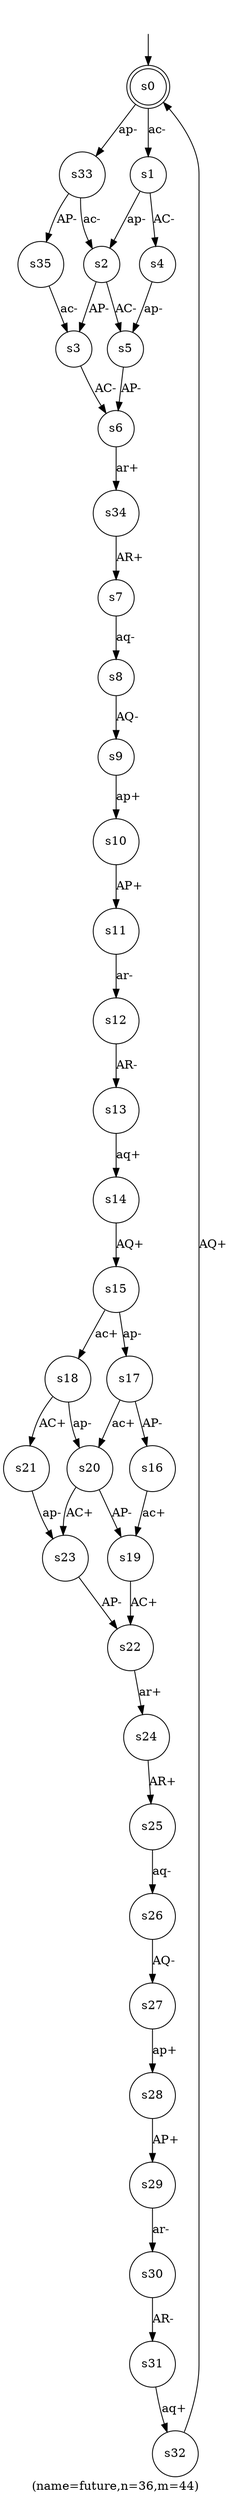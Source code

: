digraph future{
	label="(name=future,n=36,m=44)";
	_nil [style = "invis"];
	node [shape = doublecircle]; s0;
	node [shape = circle];
	_nil -> s0;
	s32->s0[label="AQ+"];
	s14->s15[label="AQ+"];
	s30->s31[label="AR-"];
	s12->s13[label="AR-"];
	s29->s30[label="ar-"];
	s11->s12[label="ar-"];
	s34->s7[label="AR+"];
	s24->s25[label="AR+"];
	s33->s2[label="ac-"];
	s35->s3[label="ac-"];
	s0->s1[label="ac-"];
	s33->s35[label="AP-"];
	s23->s22[label="AP-"];
	s17->s16[label="AP-"];
	s5->s6[label="AP-"];
	s20->s19[label="AP-"];
	s2->s3[label="AP-"];
	s31->s32[label="aq+"];
	s13->s14[label="aq+"];
	s16->s19[label="ac+"];
	s17->s20[label="ac+"];
	s15->s18[label="ac+"];
	s8->s9[label="AQ-"];
	s26->s27[label="AQ-"];
	s3->s6[label="AC-"];
	s2->s5[label="AC-"];
	s1->s4[label="AC-"];
	s9->s10[label="ap+"];
	s27->s28[label="ap+"];
	s21->s23[label="ap-"];
	s4->s5[label="ap-"];
	s18->s20[label="ap-"];
	s0->s33[label="ap-"];
	s1->s2[label="ap-"];
	s15->s17[label="ap-"];
	s7->s8[label="aq-"];
	s25->s26[label="aq-"];
	s20->s23[label="AC+"];
	s19->s22[label="AC+"];
	s18->s21[label="AC+"];
	s28->s29[label="AP+"];
	s10->s11[label="AP+"];
	s6->s34[label="ar+"];
	s22->s24[label="ar+"];
}
